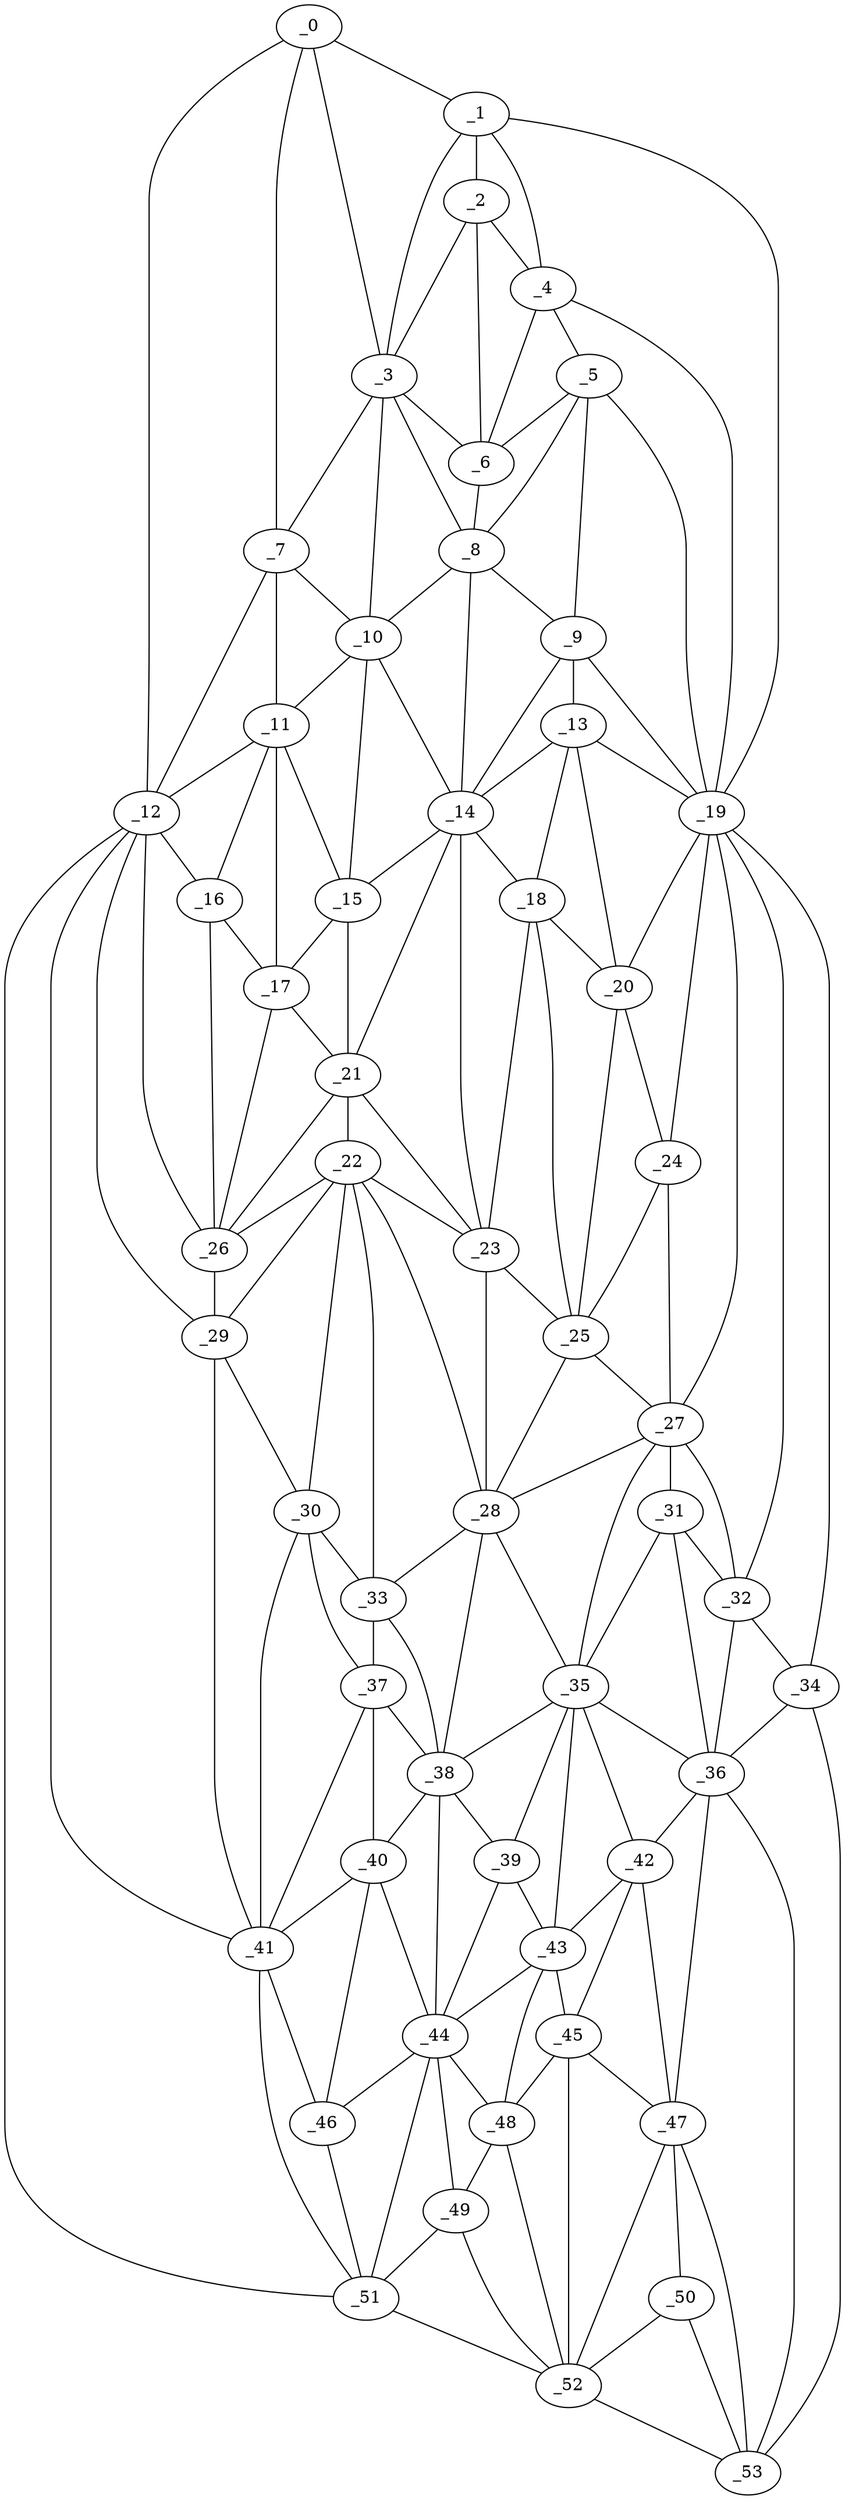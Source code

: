 graph "obj54__40.gxl" {
	_0	 [x=7,
		y=30];
	_1	 [x=13,
		y=61];
	_0 -- _1	 [valence=1];
	_3	 [x=20,
		y=44];
	_0 -- _3	 [valence=2];
	_7	 [x=33,
		y=23];
	_0 -- _7	 [valence=1];
	_12	 [x=44,
		y=16];
	_0 -- _12	 [valence=1];
	_2	 [x=18,
		y=57];
	_1 -- _2	 [valence=2];
	_1 -- _3	 [valence=2];
	_4	 [x=22,
		y=64];
	_1 -- _4	 [valence=2];
	_19	 [x=52,
		y=93];
	_1 -- _19	 [valence=1];
	_2 -- _3	 [valence=2];
	_2 -- _4	 [valence=2];
	_6	 [x=29,
		y=57];
	_2 -- _6	 [valence=2];
	_3 -- _6	 [valence=2];
	_3 -- _7	 [valence=2];
	_8	 [x=36,
		y=55];
	_3 -- _8	 [valence=2];
	_10	 [x=40,
		y=50];
	_3 -- _10	 [valence=1];
	_5	 [x=28,
		y=65];
	_4 -- _5	 [valence=2];
	_4 -- _6	 [valence=1];
	_4 -- _19	 [valence=2];
	_5 -- _6	 [valence=2];
	_5 -- _8	 [valence=2];
	_9	 [x=38,
		y=68];
	_5 -- _9	 [valence=1];
	_5 -- _19	 [valence=2];
	_6 -- _8	 [valence=2];
	_7 -- _10	 [valence=2];
	_11	 [x=43,
		y=26];
	_7 -- _11	 [valence=2];
	_7 -- _12	 [valence=2];
	_8 -- _9	 [valence=2];
	_8 -- _10	 [valence=2];
	_14	 [x=46,
		y=56];
	_8 -- _14	 [valence=2];
	_13	 [x=44,
		y=70];
	_9 -- _13	 [valence=2];
	_9 -- _14	 [valence=1];
	_9 -- _19	 [valence=1];
	_10 -- _11	 [valence=2];
	_10 -- _14	 [valence=2];
	_15	 [x=49,
		y=39];
	_10 -- _15	 [valence=1];
	_11 -- _12	 [valence=2];
	_11 -- _15	 [valence=1];
	_16	 [x=51,
		y=22];
	_11 -- _16	 [valence=1];
	_17	 [x=51,
		y=28];
	_11 -- _17	 [valence=2];
	_12 -- _16	 [valence=2];
	_26	 [x=72,
		y=31];
	_12 -- _26	 [valence=2];
	_29	 [x=78,
		y=32];
	_12 -- _29	 [valence=1];
	_41	 [x=101,
		y=33];
	_12 -- _41	 [valence=2];
	_51	 [x=123,
		y=37];
	_12 -- _51	 [valence=1];
	_13 -- _14	 [valence=2];
	_18	 [x=52,
		y=60];
	_13 -- _18	 [valence=1];
	_13 -- _19	 [valence=2];
	_20	 [x=54,
		y=73];
	_13 -- _20	 [valence=2];
	_14 -- _15	 [valence=2];
	_14 -- _18	 [valence=2];
	_21	 [x=58,
		y=40];
	_14 -- _21	 [valence=2];
	_23	 [x=63,
		y=55];
	_14 -- _23	 [valence=1];
	_15 -- _17	 [valence=2];
	_15 -- _21	 [valence=1];
	_16 -- _17	 [valence=2];
	_16 -- _26	 [valence=1];
	_17 -- _21	 [valence=1];
	_17 -- _26	 [valence=2];
	_18 -- _20	 [valence=1];
	_18 -- _23	 [valence=1];
	_25	 [x=68,
		y=61];
	_18 -- _25	 [valence=2];
	_19 -- _20	 [valence=2];
	_24	 [x=66,
		y=77];
	_19 -- _24	 [valence=2];
	_27	 [x=76,
		y=79];
	_19 -- _27	 [valence=1];
	_32	 [x=85,
		y=96];
	_19 -- _32	 [valence=2];
	_34	 [x=88,
		y=108];
	_19 -- _34	 [valence=1];
	_20 -- _24	 [valence=2];
	_20 -- _25	 [valence=2];
	_22	 [x=63,
		y=41];
	_21 -- _22	 [valence=2];
	_21 -- _23	 [valence=2];
	_21 -- _26	 [valence=2];
	_22 -- _23	 [valence=2];
	_22 -- _26	 [valence=1];
	_28	 [x=77,
		y=58];
	_22 -- _28	 [valence=2];
	_22 -- _29	 [valence=2];
	_30	 [x=84,
		y=37];
	_22 -- _30	 [valence=2];
	_33	 [x=86,
		y=49];
	_22 -- _33	 [valence=2];
	_23 -- _25	 [valence=2];
	_23 -- _28	 [valence=2];
	_24 -- _25	 [valence=1];
	_24 -- _27	 [valence=1];
	_25 -- _27	 [valence=2];
	_25 -- _28	 [valence=1];
	_26 -- _29	 [valence=2];
	_27 -- _28	 [valence=1];
	_31	 [x=84,
		y=85];
	_27 -- _31	 [valence=2];
	_27 -- _32	 [valence=2];
	_35	 [x=90,
		y=73];
	_27 -- _35	 [valence=2];
	_28 -- _33	 [valence=2];
	_28 -- _35	 [valence=2];
	_38	 [x=95,
		y=52];
	_28 -- _38	 [valence=1];
	_29 -- _30	 [valence=1];
	_29 -- _41	 [valence=1];
	_30 -- _33	 [valence=2];
	_37	 [x=93,
		y=39];
	_30 -- _37	 [valence=2];
	_30 -- _41	 [valence=2];
	_31 -- _32	 [valence=2];
	_31 -- _35	 [valence=2];
	_36	 [x=91,
		y=85];
	_31 -- _36	 [valence=2];
	_32 -- _34	 [valence=1];
	_32 -- _36	 [valence=2];
	_33 -- _37	 [valence=2];
	_33 -- _38	 [valence=1];
	_34 -- _36	 [valence=2];
	_53	 [x=123,
		y=94];
	_34 -- _53	 [valence=1];
	_35 -- _36	 [valence=2];
	_35 -- _38	 [valence=2];
	_39	 [x=99,
		y=55];
	_35 -- _39	 [valence=2];
	_42	 [x=102,
		y=70];
	_35 -- _42	 [valence=2];
	_43	 [x=103,
		y=61];
	_35 -- _43	 [valence=2];
	_36 -- _42	 [valence=2];
	_47	 [x=111,
		y=78];
	_36 -- _47	 [valence=2];
	_36 -- _53	 [valence=1];
	_37 -- _38	 [valence=2];
	_40	 [x=100,
		y=43];
	_37 -- _40	 [valence=2];
	_37 -- _41	 [valence=1];
	_38 -- _39	 [valence=1];
	_38 -- _40	 [valence=2];
	_44	 [x=106,
		y=48];
	_38 -- _44	 [valence=2];
	_39 -- _43	 [valence=1];
	_39 -- _44	 [valence=2];
	_40 -- _41	 [valence=2];
	_40 -- _44	 [valence=2];
	_46	 [x=107,
		y=35];
	_40 -- _46	 [valence=1];
	_41 -- _46	 [valence=2];
	_41 -- _51	 [valence=1];
	_42 -- _43	 [valence=2];
	_45	 [x=106,
		y=68];
	_42 -- _45	 [valence=2];
	_42 -- _47	 [valence=1];
	_43 -- _44	 [valence=2];
	_43 -- _45	 [valence=1];
	_48	 [x=117,
		y=56];
	_43 -- _48	 [valence=2];
	_44 -- _46	 [valence=2];
	_44 -- _48	 [valence=2];
	_49	 [x=122,
		y=54];
	_44 -- _49	 [valence=2];
	_44 -- _51	 [valence=2];
	_45 -- _47	 [valence=2];
	_45 -- _48	 [valence=1];
	_52	 [x=123,
		y=70];
	_45 -- _52	 [valence=1];
	_46 -- _51	 [valence=1];
	_50	 [x=122,
		y=80];
	_47 -- _50	 [valence=1];
	_47 -- _52	 [valence=2];
	_47 -- _53	 [valence=2];
	_48 -- _49	 [valence=2];
	_48 -- _52	 [valence=2];
	_49 -- _51	 [valence=1];
	_49 -- _52	 [valence=1];
	_50 -- _52	 [valence=2];
	_50 -- _53	 [valence=2];
	_51 -- _52	 [valence=1];
	_52 -- _53	 [valence=1];
}
